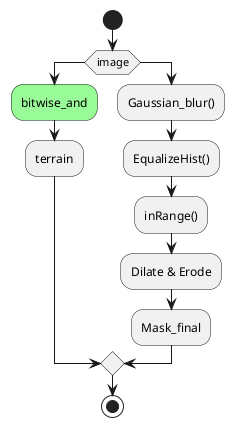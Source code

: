 @startuml nom
start
if (image) then
  #palegreen:bitwise_and;
  :terrain;
else
  :Gaussian_blur();
  :EqualizeHist();
  :inRange();
  :Dilate & Erode; 
  :Mask_final;
endif
stop
@enduml
